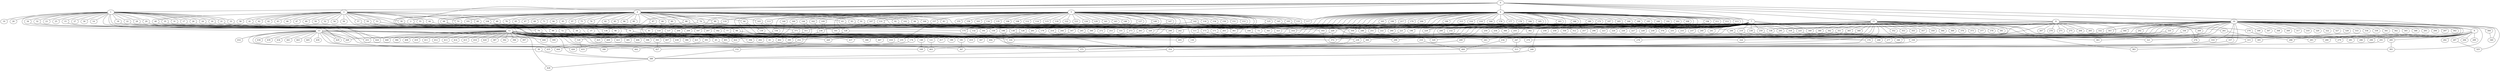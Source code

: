
graph graphname {
    0 -- 1
0 -- 2
0 -- 3
0 -- 4
0 -- 5
0 -- 6
0 -- 7
0 -- 8
0 -- 9
0 -- 10
0 -- 11
1 -- 12
1 -- 13
1 -- 14
1 -- 15
1 -- 16
1 -- 17
1 -- 18
1 -- 19
1 -- 20
1 -- 21
1 -- 22
1 -- 23
1 -- 24
1 -- 25
1 -- 26
1 -- 27
1 -- 28
1 -- 29
1 -- 30
1 -- 31
1 -- 32
1 -- 33
1 -- 34
1 -- 35
1 -- 36
1 -- 169
2 -- 37
2 -- 38
2 -- 137
2 -- 316
3 -- 39
3 -- 40
3 -- 41
3 -- 42
3 -- 43
3 -- 44
3 -- 45
3 -- 46
3 -- 47
3 -- 48
3 -- 49
3 -- 50
3 -- 51
3 -- 52
3 -- 53
3 -- 54
3 -- 55
3 -- 56
3 -- 57
3 -- 58
3 -- 59
3 -- 60
3 -- 61
3 -- 62
4 -- 63
4 -- 64
4 -- 65
4 -- 66
4 -- 67
4 -- 68
4 -- 69
4 -- 70
4 -- 71
4 -- 72
4 -- 73
4 -- 74
4 -- 75
4 -- 76
4 -- 77
4 -- 78
4 -- 79
4 -- 80
4 -- 81
4 -- 82
4 -- 83
4 -- 84
4 -- 85
4 -- 86
4 -- 87
4 -- 88
4 -- 89
4 -- 90
4 -- 91
4 -- 92
4 -- 93
4 -- 94
4 -- 95
4 -- 96
4 -- 97
4 -- 98
4 -- 99
4 -- 100
4 -- 101
4 -- 102
4 -- 103
4 -- 104
4 -- 251
5 -- 128
5 -- 130
5 -- 131
5 -- 132
5 -- 133
5 -- 134
5 -- 129
5 -- 136
5 -- 137
5 -- 138
5 -- 139
5 -- 140
5 -- 141
5 -- 142
5 -- 143
5 -- 144
5 -- 145
5 -- 146
5 -- 147
5 -- 148
5 -- 149
5 -- 150
5 -- 151
5 -- 152
5 -- 153
5 -- 154
5 -- 155
5 -- 156
5 -- 157
5 -- 158
5 -- 159
5 -- 160
5 -- 161
5 -- 162
5 -- 163
5 -- 135
5 -- 105
5 -- 106
5 -- 107
5 -- 108
5 -- 109
5 -- 110
5 -- 111
5 -- 112
5 -- 113
5 -- 114
5 -- 115
5 -- 116
5 -- 117
5 -- 118
5 -- 119
5 -- 120
5 -- 121
5 -- 122
5 -- 123
5 -- 124
5 -- 125
5 -- 126
5 -- 127
6 -- 164
6 -- 165
6 -- 166
6 -- 167
6 -- 168
6 -- 169
6 -- 170
6 -- 171
6 -- 172
6 -- 173
6 -- 174
6 -- 175
6 -- 176
6 -- 177
6 -- 178
6 -- 179
6 -- 180
6 -- 181
6 -- 182
6 -- 183
6 -- 184
6 -- 185
6 -- 186
6 -- 187
6 -- 188
6 -- 189
6 -- 190
6 -- 191
6 -- 192
6 -- 193
6 -- 194
6 -- 195
6 -- 196
6 -- 197
6 -- 198
6 -- 199
6 -- 200
6 -- 201
6 -- 202
6 -- 203
6 -- 204
6 -- 205
6 -- 206
6 -- 207
6 -- 208
6 -- 209
6 -- 210
6 -- 211
6 -- 212
6 -- 213
6 -- 214
6 -- 215
6 -- 216
6 -- 217
6 -- 218
6 -- 117
6 -- 221
7 -- 256
7 -- 258
7 -- 259
7 -- 260
7 -- 257
7 -- 219
7 -- 220
7 -- 221
7 -- 222
7 -- 223
7 -- 224
7 -- 225
7 -- 226
7 -- 227
7 -- 228
7 -- 229
7 -- 230
7 -- 231
7 -- 232
7 -- 233
7 -- 234
7 -- 235
7 -- 236
7 -- 237
7 -- 238
7 -- 239
7 -- 240
7 -- 241
7 -- 242
7 -- 243
7 -- 244
7 -- 245
7 -- 246
7 -- 247
7 -- 248
7 -- 249
7 -- 250
7 -- 251
7 -- 252
7 -- 253
7 -- 254
7 -- 255
7 -- 77
7 -- 449
7 -- 349
7 -- 366
8 -- 261
8 -- 262
8 -- 263
8 -- 264
8 -- 265
8 -- 266
8 -- 267
8 -- 268
8 -- 269
8 -- 270
8 -- 271
8 -- 272
8 -- 273
8 -- 274
8 -- 275
8 -- 276
8 -- 277
9 -- 288
9 -- 290
9 -- 291
9 -- 289
9 -- 278
9 -- 279
9 -- 280
9 -- 281
9 -- 282
9 -- 283
9 -- 284
9 -- 285
9 -- 286
9 -- 287
10 -- 292
10 -- 293
10 -- 294
10 -- 295
10 -- 296
10 -- 297
10 -- 298
10 -- 299
10 -- 300
10 -- 301
10 -- 302
10 -- 303
10 -- 304
10 -- 305
10 -- 306
10 -- 307
10 -- 308
10 -- 309
10 -- 310
10 -- 311
10 -- 312
10 -- 313
10 -- 314
10 -- 315
10 -- 316
10 -- 317
10 -- 318
10 -- 319
10 -- 320
10 -- 321
10 -- 322
10 -- 323
10 -- 324
10 -- 325
10 -- 326
10 -- 327
10 -- 328
10 -- 329
10 -- 330
10 -- 331
10 -- 332
10 -- 333
10 -- 334
10 -- 335
10 -- 336
10 -- 337
10 -- 338
10 -- 339
10 -- 340
10 -- 341
10 -- 342
10 -- 343
10 -- 344
10 -- 345
10 -- 346
10 -- 347
10 -- 348
11 -- 349
11 -- 350
11 -- 351
11 -- 352
11 -- 353
11 -- 354
11 -- 355
11 -- 356
11 -- 357
11 -- 358
11 -- 359
11 -- 360
11 -- 361
11 -- 362
11 -- 363
11 -- 364
11 -- 365
11 -- 366
11 -- 367
11 -- 368
11 -- 369
11 -- 370
11 -- 371
11 -- 372
11 -- 373
11 -- 374
11 -- 375
11 -- 376
11 -- 377
11 -- 378
11 -- 379
11 -- 380
11 -- 381
11 -- 382
11 -- 383
11 -- 73
11 -- 286
12 -- 384
12 -- 386
12 -- 387
12 -- 388
12 -- 389
12 -- 390
12 -- 385
12 -- 392
12 -- 393
12 -- 394
12 -- 395
12 -- 396
12 -- 397
12 -- 398
12 -- 399
12 -- 400
12 -- 401
12 -- 402
12 -- 403
12 -- 404
12 -- 405
12 -- 406
12 -- 407
12 -- 408
12 -- 409
12 -- 410
12 -- 411
12 -- 412
12 -- 413
12 -- 414
12 -- 415
12 -- 416
12 -- 417
12 -- 418
12 -- 419
12 -- 420
12 -- 421
12 -- 422
12 -- 423
12 -- 424
12 -- 425
12 -- 426
12 -- 391
12 -- 428
12 -- 427
12 -- 120
12 -- 347
13 -- 429
13 -- 430
13 -- 431
13 -- 432
13 -- 433
13 -- 434
13 -- 435
13 -- 436
13 -- 437
13 -- 438
13 -- 439
13 -- 440
13 -- 441
13 -- 442
13 -- 443
13 -- 444
13 -- 445
13 -- 446
13 -- 447
13 -- 448
13 -- 449
15 -- 448
15 -- 371
16 -- 272
17 -- 244
18 -- 372
21 -- 331
21 -- 187
22 -- 136
24 -- 360
26 -- 245
28 -- 209
29 -- 424
29 -- 161
31 -- 191
32 -- 204
33 -- 326
34 -- 79
35 -- 314
35 -- 175
35 -- 72
36 -- 389
38 -- 174
39 -- 278
40 -- 171
40 -- 429
40 -- 99
41 -- 431
44 -- 182
45 -- 367
48 -- 361
51 -- 77
53 -- 402
55 -- 207
57 -- 262
59 -- 375
59 -- 159
60 -- 198
61 -- 400
63 -- 126
64 -- 324
64 -- 139
66 -- 110
68 -- 273
68 -- 70
68 -- 96
70 -- 252
70 -- 148
72 -- 262
74 -- 81
74 -- 138
77 -- 181
78 -- 298
79 -- 235
80 -- 137
83 -- 246
84 -- 366
84 -- 323
84 -- 173
87 -- 402
88 -- 395
88 -- 98
89 -- 356
89 -- 110
91 -- 179
91 -- 253
92 -- 242
92 -- 350
93 -- 201
98 -- 315
100 -- 193
101 -- 204
102 -- 343
103 -- 311
103 -- 376
104 -- 431
104 -- 263
105 -- 111
105 -- 382
105 -- 312
107 -- 214
109 -- 236
109 -- 449
110 -- 121
110 -- 440
111 -- 329
111 -- 130
113 -- 156
116 -- 361
119 -- 204
120 -- 433
121 -- 403
125 -- 171
126 -- 288
126 -- 402
127 -- 132
128 -- 313
128 -- 398
128 -- 393
131 -- 167
133 -- 296
134 -- 175
137 -- 189
138 -- 299
140 -- 425
142 -- 222
142 -- 203
142 -- 161
144 -- 395
144 -- 311
145 -- 280
147 -- 159
148 -- 169
149 -- 191
152 -- 389
154 -- 260
156 -- 446
157 -- 235
157 -- 220
160 -- 409
162 -- 236
165 -- 361
166 -- 266
167 -- 174
168 -- 318
170 -- 314
171 -- 247
172 -- 358
172 -- 329
173 -- 239
173 -- 243
174 -- 390
180 -- 229
181 -- 367
183 -- 251
186 -- 196
188 -- 338
190 -- 350
193 -- 301
194 -- 200
195 -- 295
197 -- 232
198 -- 375
198 -- 316
199 -- 438
200 -- 281
204 -- 300
205 -- 374
206 -- 422
210 -- 400
214 -- 354
217 -- 391
219 -- 346
219 -- 324
220 -- 448
220 -- 372
221 -- 394
225 -- 321
234 -- 400
235 -- 426
236 -- 252
238 -- 376
239 -- 375
242 -- 405
245 -- 283
246 -- 279
247 -- 313
248 -- 389
249 -- 427
252 -- 444
259 -- 277
261 -- 305
263 -- 386
266 -- 268
269 -- 274
273 -- 407
276 -- 290
276 -- 285
285 -- 301
287 -- 325
291 -- 442
292 -- 404
298 -- 354
300 -- 354
303 -- 447
304 -- 340
310 -- 433
311 -- 406
311 -- 385
314 -- 401
315 -- 383
318 -- 330
323 -- 421
330 -- 400
332 -- 395
335 -- 405
335 -- 363
336 -- 376
337 -- 400
344 -- 419
350 -- 403
351 -- 388
354 -- 389
356 -- 379
362 -- 437
365 -- 418
368 -- 417
371 -- 423
380 -- 402
389 -- 428
391 -- 435
393 -- 427

}
